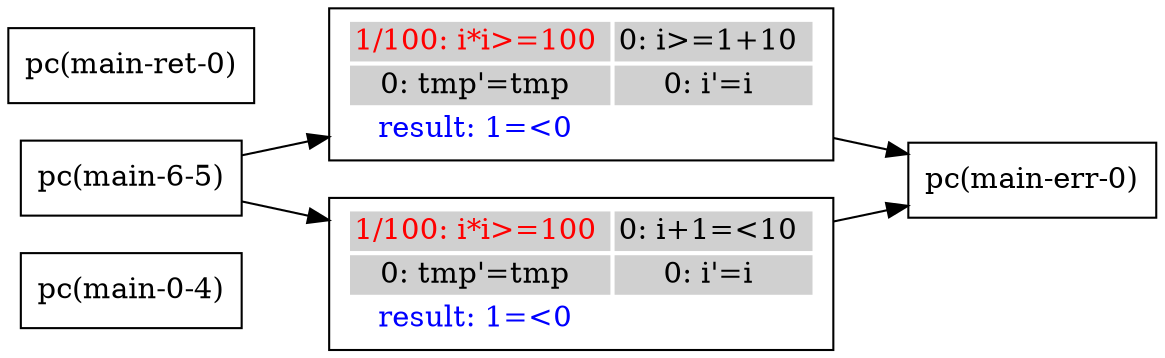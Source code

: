 digraph G {
 rankdir=LR 
 node [shape=box]
N1 [label="pc(main-0-4)"];
N3 [label="pc(main-6-5)"];
N5 [label="pc(main-err-0)"];
N7 [label="pc(main-ret-0)"];
N3 -> A1A0 ;
A1A0 -> N5 ;
A1A0 [ label=<<TABLE border="0"><TR><TD bgcolor = "#D0D0D0"><FONT COLOR="red">1/100: i*i&#062;=100 </FONT></TD><TD bgcolor = "#D0D0D0"><FONT COLOR="black">0: i&#062;=1+10 </FONT></TD></TR><TR><TD bgcolor = "#D0D0D0"><FONT COLOR="black">0: tmp'=tmp </FONT></TD><TD bgcolor = "#D0D0D0"><FONT COLOR="black">0: i'=i </FONT></TD></TR><TR><TD bgcolor = "white"><FONT COLOR="blue">result: 1=&#060;0 </FONT></TD></TR></TABLE>>];
N3 -> A2A0 ;
A2A0 -> N5 ;
A2A0 [ label=<<TABLE border="0"><TR><TD bgcolor = "#D0D0D0"><FONT COLOR="red">1/100: i*i&#062;=100 </FONT></TD><TD bgcolor = "#D0D0D0"><FONT COLOR="black">0: i+1=&#060;10 </FONT></TD></TR><TR><TD bgcolor = "#D0D0D0"><FONT COLOR="black">0: tmp'=tmp </FONT></TD><TD bgcolor = "#D0D0D0"><FONT COLOR="black">0: i'=i </FONT></TD></TR><TR><TD bgcolor = "white"><FONT COLOR="blue">result: 1=&#060;0 </FONT></TD></TR></TABLE>>];
}
